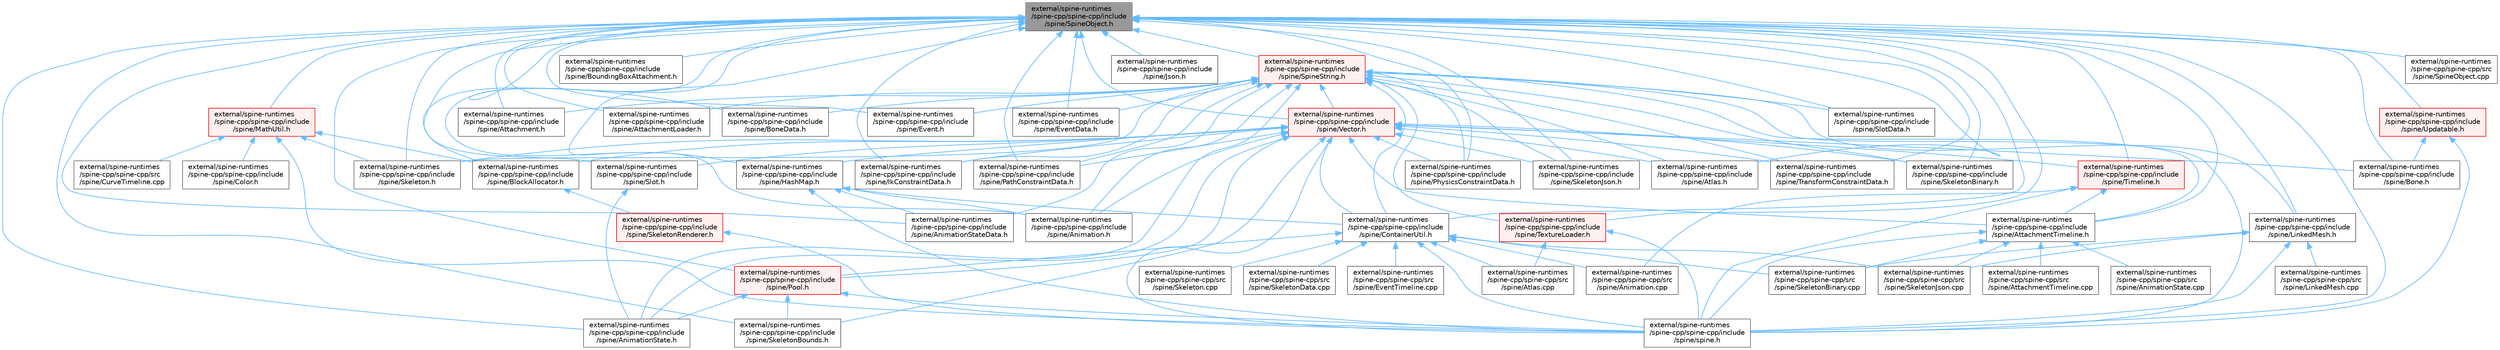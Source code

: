 digraph "external/spine-runtimes/spine-cpp/spine-cpp/include/spine/SpineObject.h"
{
 // LATEX_PDF_SIZE
  bgcolor="transparent";
  edge [fontname=Helvetica,fontsize=10,labelfontname=Helvetica,labelfontsize=10];
  node [fontname=Helvetica,fontsize=10,shape=box,height=0.2,width=0.4];
  Node1 [id="Node000001",label="external/spine-runtimes\l/spine-cpp/spine-cpp/include\l/spine/SpineObject.h",height=0.2,width=0.4,color="gray40", fillcolor="grey60", style="filled", fontcolor="black",tooltip=" "];
  Node1 -> Node2 [id="edge1_Node000001_Node000002",dir="back",color="steelblue1",style="solid",tooltip=" "];
  Node2 [id="Node000002",label="external/spine-runtimes\l/spine-cpp/spine-cpp/include\l/spine/Animation.h",height=0.2,width=0.4,color="grey40", fillcolor="white", style="filled",URL="$p_2spine-cpp_2include_2spine_2_animation_8h.html",tooltip=" "];
  Node1 -> Node3 [id="edge2_Node000001_Node000003",dir="back",color="steelblue1",style="solid",tooltip=" "];
  Node3 [id="Node000003",label="external/spine-runtimes\l/spine-cpp/spine-cpp/include\l/spine/AnimationState.h",height=0.2,width=0.4,color="grey40", fillcolor="white", style="filled",URL="$p_2spine-cpp_2include_2spine_2_animation_state_8h.html",tooltip=" "];
  Node1 -> Node4 [id="edge3_Node000001_Node000004",dir="back",color="steelblue1",style="solid",tooltip=" "];
  Node4 [id="Node000004",label="external/spine-runtimes\l/spine-cpp/spine-cpp/include\l/spine/AnimationStateData.h",height=0.2,width=0.4,color="grey40", fillcolor="white", style="filled",URL="$p_2spine-cpp_2include_2spine_2_animation_state_data_8h.html",tooltip=" "];
  Node1 -> Node5 [id="edge4_Node000001_Node000005",dir="back",color="steelblue1",style="solid",tooltip=" "];
  Node5 [id="Node000005",label="external/spine-runtimes\l/spine-cpp/spine-cpp/include\l/spine/Atlas.h",height=0.2,width=0.4,color="grey40", fillcolor="white", style="filled",URL="$p_2spine-cpp_2include_2spine_2_atlas_8h.html",tooltip=" "];
  Node1 -> Node6 [id="edge5_Node000001_Node000006",dir="back",color="steelblue1",style="solid",tooltip=" "];
  Node6 [id="Node000006",label="external/spine-runtimes\l/spine-cpp/spine-cpp/include\l/spine/Attachment.h",height=0.2,width=0.4,color="grey40", fillcolor="white", style="filled",URL="$p_2spine-cpp_2include_2spine_2_attachment_8h.html",tooltip=" "];
  Node1 -> Node7 [id="edge6_Node000001_Node000007",dir="back",color="steelblue1",style="solid",tooltip=" "];
  Node7 [id="Node000007",label="external/spine-runtimes\l/spine-cpp/spine-cpp/include\l/spine/AttachmentLoader.h",height=0.2,width=0.4,color="grey40", fillcolor="white", style="filled",URL="$p_2spine-cpp_2include_2spine_2_attachment_loader_8h.html",tooltip=" "];
  Node1 -> Node8 [id="edge7_Node000001_Node000008",dir="back",color="steelblue1",style="solid",tooltip=" "];
  Node8 [id="Node000008",label="external/spine-runtimes\l/spine-cpp/spine-cpp/include\l/spine/AttachmentTimeline.h",height=0.2,width=0.4,color="grey40", fillcolor="white", style="filled",URL="$_attachment_timeline_8h.html",tooltip=" "];
  Node8 -> Node9 [id="edge8_Node000008_Node000009",dir="back",color="steelblue1",style="solid",tooltip=" "];
  Node9 [id="Node000009",label="external/spine-runtimes\l/spine-cpp/spine-cpp/include\l/spine/spine.h",height=0.2,width=0.4,color="grey40", fillcolor="white", style="filled",URL="$p_2spine-cpp_2include_2spine_2spine_8h.html",tooltip=" "];
  Node8 -> Node10 [id="edge9_Node000008_Node000010",dir="back",color="steelblue1",style="solid",tooltip=" "];
  Node10 [id="Node000010",label="external/spine-runtimes\l/spine-cpp/spine-cpp/src\l/spine/AnimationState.cpp",height=0.2,width=0.4,color="grey40", fillcolor="white", style="filled",URL="$_animation_state_8cpp.html",tooltip=" "];
  Node8 -> Node11 [id="edge10_Node000008_Node000011",dir="back",color="steelblue1",style="solid",tooltip=" "];
  Node11 [id="Node000011",label="external/spine-runtimes\l/spine-cpp/spine-cpp/src\l/spine/AttachmentTimeline.cpp",height=0.2,width=0.4,color="grey40", fillcolor="white", style="filled",URL="$_attachment_timeline_8cpp.html",tooltip=" "];
  Node8 -> Node12 [id="edge11_Node000008_Node000012",dir="back",color="steelblue1",style="solid",tooltip=" "];
  Node12 [id="Node000012",label="external/spine-runtimes\l/spine-cpp/spine-cpp/src\l/spine/SkeletonBinary.cpp",height=0.2,width=0.4,color="grey40", fillcolor="white", style="filled",URL="$_skeleton_binary_8cpp.html",tooltip=" "];
  Node8 -> Node13 [id="edge12_Node000008_Node000013",dir="back",color="steelblue1",style="solid",tooltip=" "];
  Node13 [id="Node000013",label="external/spine-runtimes\l/spine-cpp/spine-cpp/src\l/spine/SkeletonJson.cpp",height=0.2,width=0.4,color="grey40", fillcolor="white", style="filled",URL="$_skeleton_json_8cpp.html",tooltip=" "];
  Node1 -> Node14 [id="edge13_Node000001_Node000014",dir="back",color="steelblue1",style="solid",tooltip=" "];
  Node14 [id="Node000014",label="external/spine-runtimes\l/spine-cpp/spine-cpp/include\l/spine/BlockAllocator.h",height=0.2,width=0.4,color="grey40", fillcolor="white", style="filled",URL="$_block_allocator_8h.html",tooltip=" "];
  Node14 -> Node15 [id="edge14_Node000014_Node000015",dir="back",color="steelblue1",style="solid",tooltip=" "];
  Node15 [id="Node000015",label="external/spine-runtimes\l/spine-cpp/spine-cpp/include\l/spine/SkeletonRenderer.h",height=0.2,width=0.4,color="red", fillcolor="#FFF0F0", style="filled",URL="$_skeleton_renderer_8h.html",tooltip=" "];
  Node15 -> Node9 [id="edge15_Node000015_Node000009",dir="back",color="steelblue1",style="solid",tooltip=" "];
  Node1 -> Node17 [id="edge16_Node000001_Node000017",dir="back",color="steelblue1",style="solid",tooltip=" "];
  Node17 [id="Node000017",label="external/spine-runtimes\l/spine-cpp/spine-cpp/include\l/spine/Bone.h",height=0.2,width=0.4,color="grey40", fillcolor="white", style="filled",URL="$p_2spine-cpp_2include_2spine_2_bone_8h.html",tooltip=" "];
  Node1 -> Node18 [id="edge17_Node000001_Node000018",dir="back",color="steelblue1",style="solid",tooltip=" "];
  Node18 [id="Node000018",label="external/spine-runtimes\l/spine-cpp/spine-cpp/include\l/spine/BoneData.h",height=0.2,width=0.4,color="grey40", fillcolor="white", style="filled",URL="$p_2spine-cpp_2include_2spine_2_bone_data_8h.html",tooltip=" "];
  Node1 -> Node19 [id="edge18_Node000001_Node000019",dir="back",color="steelblue1",style="solid",tooltip=" "];
  Node19 [id="Node000019",label="external/spine-runtimes\l/spine-cpp/spine-cpp/include\l/spine/BoundingBoxAttachment.h",height=0.2,width=0.4,color="grey40", fillcolor="white", style="filled",URL="$p_2spine-cpp_2include_2spine_2_bounding_box_attachment_8h.html",tooltip=" "];
  Node1 -> Node20 [id="edge19_Node000001_Node000020",dir="back",color="steelblue1",style="solid",tooltip=" "];
  Node20 [id="Node000020",label="external/spine-runtimes\l/spine-cpp/spine-cpp/include\l/spine/ContainerUtil.h",height=0.2,width=0.4,color="grey40", fillcolor="white", style="filled",URL="$_container_util_8h.html",tooltip=" "];
  Node20 -> Node21 [id="edge20_Node000020_Node000021",dir="back",color="steelblue1",style="solid",tooltip=" "];
  Node21 [id="Node000021",label="external/spine-runtimes\l/spine-cpp/spine-cpp/include\l/spine/Pool.h",height=0.2,width=0.4,color="red", fillcolor="#FFF0F0", style="filled",URL="$external_2spine-runtimes_2spine-cpp_2spine-cpp_2include_2spine_2pool_8h.html",tooltip=" "];
  Node21 -> Node3 [id="edge21_Node000021_Node000003",dir="back",color="steelblue1",style="solid",tooltip=" "];
  Node21 -> Node22 [id="edge22_Node000021_Node000022",dir="back",color="steelblue1",style="solid",tooltip=" "];
  Node22 [id="Node000022",label="external/spine-runtimes\l/spine-cpp/spine-cpp/include\l/spine/SkeletonBounds.h",height=0.2,width=0.4,color="grey40", fillcolor="white", style="filled",URL="$p_2spine-cpp_2include_2spine_2_skeleton_bounds_8h.html",tooltip=" "];
  Node21 -> Node9 [id="edge23_Node000021_Node000009",dir="back",color="steelblue1",style="solid",tooltip=" "];
  Node20 -> Node9 [id="edge24_Node000020_Node000009",dir="back",color="steelblue1",style="solid",tooltip=" "];
  Node20 -> Node24 [id="edge25_Node000020_Node000024",dir="back",color="steelblue1",style="solid",tooltip=" "];
  Node24 [id="Node000024",label="external/spine-runtimes\l/spine-cpp/spine-cpp/src\l/spine/Animation.cpp",height=0.2,width=0.4,color="grey40", fillcolor="white", style="filled",URL="$_animation_8cpp.html",tooltip=" "];
  Node20 -> Node25 [id="edge26_Node000020_Node000025",dir="back",color="steelblue1",style="solid",tooltip=" "];
  Node25 [id="Node000025",label="external/spine-runtimes\l/spine-cpp/spine-cpp/src\l/spine/Atlas.cpp",height=0.2,width=0.4,color="grey40", fillcolor="white", style="filled",URL="$_atlas_8cpp.html",tooltip=" "];
  Node20 -> Node26 [id="edge27_Node000020_Node000026",dir="back",color="steelblue1",style="solid",tooltip=" "];
  Node26 [id="Node000026",label="external/spine-runtimes\l/spine-cpp/spine-cpp/src\l/spine/EventTimeline.cpp",height=0.2,width=0.4,color="grey40", fillcolor="white", style="filled",URL="$_event_timeline_8cpp.html",tooltip=" "];
  Node20 -> Node27 [id="edge28_Node000020_Node000027",dir="back",color="steelblue1",style="solid",tooltip=" "];
  Node27 [id="Node000027",label="external/spine-runtimes\l/spine-cpp/spine-cpp/src\l/spine/Skeleton.cpp",height=0.2,width=0.4,color="grey40", fillcolor="white", style="filled",URL="$_skeleton_8cpp.html",tooltip=" "];
  Node20 -> Node12 [id="edge29_Node000020_Node000012",dir="back",color="steelblue1",style="solid",tooltip=" "];
  Node20 -> Node28 [id="edge30_Node000020_Node000028",dir="back",color="steelblue1",style="solid",tooltip=" "];
  Node28 [id="Node000028",label="external/spine-runtimes\l/spine-cpp/spine-cpp/src\l/spine/SkeletonData.cpp",height=0.2,width=0.4,color="grey40", fillcolor="white", style="filled",URL="$_skeleton_data_8cpp.html",tooltip=" "];
  Node20 -> Node13 [id="edge31_Node000020_Node000013",dir="back",color="steelblue1",style="solid",tooltip=" "];
  Node1 -> Node29 [id="edge32_Node000001_Node000029",dir="back",color="steelblue1",style="solid",tooltip=" "];
  Node29 [id="Node000029",label="external/spine-runtimes\l/spine-cpp/spine-cpp/include\l/spine/Event.h",height=0.2,width=0.4,color="grey40", fillcolor="white", style="filled",URL="$external_2spine-runtimes_2spine-cpp_2spine-cpp_2include_2spine_2event_8h.html",tooltip=" "];
  Node1 -> Node30 [id="edge33_Node000001_Node000030",dir="back",color="steelblue1",style="solid",tooltip=" "];
  Node30 [id="Node000030",label="external/spine-runtimes\l/spine-cpp/spine-cpp/include\l/spine/EventData.h",height=0.2,width=0.4,color="grey40", fillcolor="white", style="filled",URL="$p_2spine-cpp_2include_2spine_2_event_data_8h.html",tooltip=" "];
  Node1 -> Node31 [id="edge34_Node000001_Node000031",dir="back",color="steelblue1",style="solid",tooltip=" "];
  Node31 [id="Node000031",label="external/spine-runtimes\l/spine-cpp/spine-cpp/include\l/spine/HashMap.h",height=0.2,width=0.4,color="grey40", fillcolor="white", style="filled",URL="$_hash_map_8h.html",tooltip=" "];
  Node31 -> Node2 [id="edge35_Node000031_Node000002",dir="back",color="steelblue1",style="solid",tooltip=" "];
  Node31 -> Node4 [id="edge36_Node000031_Node000004",dir="back",color="steelblue1",style="solid",tooltip=" "];
  Node31 -> Node20 [id="edge37_Node000031_Node000020",dir="back",color="steelblue1",style="solid",tooltip=" "];
  Node31 -> Node9 [id="edge38_Node000031_Node000009",dir="back",color="steelblue1",style="solid",tooltip=" "];
  Node1 -> Node32 [id="edge39_Node000001_Node000032",dir="back",color="steelblue1",style="solid",tooltip=" "];
  Node32 [id="Node000032",label="external/spine-runtimes\l/spine-cpp/spine-cpp/include\l/spine/IkConstraintData.h",height=0.2,width=0.4,color="grey40", fillcolor="white", style="filled",URL="$p_2spine-cpp_2include_2spine_2_ik_constraint_data_8h.html",tooltip=" "];
  Node1 -> Node33 [id="edge40_Node000001_Node000033",dir="back",color="steelblue1",style="solid",tooltip=" "];
  Node33 [id="Node000033",label="external/spine-runtimes\l/spine-cpp/spine-cpp/include\l/spine/Json.h",height=0.2,width=0.4,color="grey40", fillcolor="white", style="filled",URL="$p_2spine-cpp_2include_2spine_2_json_8h.html",tooltip=" "];
  Node1 -> Node34 [id="edge41_Node000001_Node000034",dir="back",color="steelblue1",style="solid",tooltip=" "];
  Node34 [id="Node000034",label="external/spine-runtimes\l/spine-cpp/spine-cpp/include\l/spine/LinkedMesh.h",height=0.2,width=0.4,color="grey40", fillcolor="white", style="filled",URL="$_linked_mesh_8h.html",tooltip=" "];
  Node34 -> Node9 [id="edge42_Node000034_Node000009",dir="back",color="steelblue1",style="solid",tooltip=" "];
  Node34 -> Node35 [id="edge43_Node000034_Node000035",dir="back",color="steelblue1",style="solid",tooltip=" "];
  Node35 [id="Node000035",label="external/spine-runtimes\l/spine-cpp/spine-cpp/src\l/spine/LinkedMesh.cpp",height=0.2,width=0.4,color="grey40", fillcolor="white", style="filled",URL="$_linked_mesh_8cpp.html",tooltip=" "];
  Node34 -> Node12 [id="edge44_Node000034_Node000012",dir="back",color="steelblue1",style="solid",tooltip=" "];
  Node34 -> Node13 [id="edge45_Node000034_Node000013",dir="back",color="steelblue1",style="solid",tooltip=" "];
  Node1 -> Node36 [id="edge46_Node000001_Node000036",dir="back",color="steelblue1",style="solid",tooltip=" "];
  Node36 [id="Node000036",label="external/spine-runtimes\l/spine-cpp/spine-cpp/include\l/spine/MathUtil.h",height=0.2,width=0.4,color="red", fillcolor="#FFF0F0", style="filled",URL="$_math_util_8h.html",tooltip=" "];
  Node36 -> Node14 [id="edge47_Node000036_Node000014",dir="back",color="steelblue1",style="solid",tooltip=" "];
  Node36 -> Node37 [id="edge48_Node000036_Node000037",dir="back",color="steelblue1",style="solid",tooltip=" "];
  Node37 [id="Node000037",label="external/spine-runtimes\l/spine-cpp/spine-cpp/include\l/spine/Color.h",height=0.2,width=0.4,color="grey40", fillcolor="white", style="filled",URL="$external_2spine-runtimes_2spine-cpp_2spine-cpp_2include_2spine_2color_8h.html",tooltip=" "];
  Node36 -> Node38 [id="edge49_Node000036_Node000038",dir="back",color="steelblue1",style="solid",tooltip=" "];
  Node38 [id="Node000038",label="external/spine-runtimes\l/spine-cpp/spine-cpp/include\l/spine/Skeleton.h",height=0.2,width=0.4,color="grey40", fillcolor="white", style="filled",URL="$p_2spine-cpp_2include_2spine_2_skeleton_8h.html",tooltip=" "];
  Node36 -> Node9 [id="edge50_Node000036_Node000009",dir="back",color="steelblue1",style="solid",tooltip=" "];
  Node36 -> Node39 [id="edge51_Node000036_Node000039",dir="back",color="steelblue1",style="solid",tooltip=" "];
  Node39 [id="Node000039",label="external/spine-runtimes\l/spine-cpp/spine-cpp/src\l/spine/CurveTimeline.cpp",height=0.2,width=0.4,color="grey40", fillcolor="white", style="filled",URL="$_curve_timeline_8cpp.html",tooltip=" "];
  Node1 -> Node43 [id="edge52_Node000001_Node000043",dir="back",color="steelblue1",style="solid",tooltip=" "];
  Node43 [id="Node000043",label="external/spine-runtimes\l/spine-cpp/spine-cpp/include\l/spine/PathConstraintData.h",height=0.2,width=0.4,color="grey40", fillcolor="white", style="filled",URL="$p_2spine-cpp_2include_2spine_2_path_constraint_data_8h.html",tooltip=" "];
  Node1 -> Node44 [id="edge53_Node000001_Node000044",dir="back",color="steelblue1",style="solid",tooltip=" "];
  Node44 [id="Node000044",label="external/spine-runtimes\l/spine-cpp/spine-cpp/include\l/spine/PhysicsConstraintData.h",height=0.2,width=0.4,color="grey40", fillcolor="white", style="filled",URL="$p_2spine-cpp_2include_2spine_2_physics_constraint_data_8h.html",tooltip=" "];
  Node1 -> Node21 [id="edge54_Node000001_Node000021",dir="back",color="steelblue1",style="solid",tooltip=" "];
  Node1 -> Node38 [id="edge55_Node000001_Node000038",dir="back",color="steelblue1",style="solid",tooltip=" "];
  Node1 -> Node45 [id="edge56_Node000001_Node000045",dir="back",color="steelblue1",style="solid",tooltip=" "];
  Node45 [id="Node000045",label="external/spine-runtimes\l/spine-cpp/spine-cpp/include\l/spine/SkeletonBinary.h",height=0.2,width=0.4,color="grey40", fillcolor="white", style="filled",URL="$p_2spine-cpp_2include_2spine_2_skeleton_binary_8h.html",tooltip=" "];
  Node1 -> Node22 [id="edge57_Node000001_Node000022",dir="back",color="steelblue1",style="solid",tooltip=" "];
  Node1 -> Node46 [id="edge58_Node000001_Node000046",dir="back",color="steelblue1",style="solid",tooltip=" "];
  Node46 [id="Node000046",label="external/spine-runtimes\l/spine-cpp/spine-cpp/include\l/spine/SkeletonJson.h",height=0.2,width=0.4,color="grey40", fillcolor="white", style="filled",URL="$p_2spine-cpp_2include_2spine_2_skeleton_json_8h.html",tooltip=" "];
  Node1 -> Node47 [id="edge59_Node000001_Node000047",dir="back",color="steelblue1",style="solid",tooltip=" "];
  Node47 [id="Node000047",label="external/spine-runtimes\l/spine-cpp/spine-cpp/include\l/spine/Slot.h",height=0.2,width=0.4,color="grey40", fillcolor="white", style="filled",URL="$p_2spine-cpp_2include_2spine_2_slot_8h.html",tooltip=" "];
  Node47 -> Node3 [id="edge60_Node000047_Node000003",dir="back",color="steelblue1",style="solid",tooltip=" "];
  Node1 -> Node48 [id="edge61_Node000001_Node000048",dir="back",color="steelblue1",style="solid",tooltip=" "];
  Node48 [id="Node000048",label="external/spine-runtimes\l/spine-cpp/spine-cpp/include\l/spine/SlotData.h",height=0.2,width=0.4,color="grey40", fillcolor="white", style="filled",URL="$p_2spine-cpp_2include_2spine_2_slot_data_8h.html",tooltip=" "];
  Node1 -> Node49 [id="edge62_Node000001_Node000049",dir="back",color="steelblue1",style="solid",tooltip=" "];
  Node49 [id="Node000049",label="external/spine-runtimes\l/spine-cpp/spine-cpp/include\l/spine/SpineString.h",height=0.2,width=0.4,color="red", fillcolor="#FFF0F0", style="filled",URL="$_spine_string_8h.html",tooltip=" "];
  Node49 -> Node2 [id="edge63_Node000049_Node000002",dir="back",color="steelblue1",style="solid",tooltip=" "];
  Node49 -> Node3 [id="edge64_Node000049_Node000003",dir="back",color="steelblue1",style="solid",tooltip=" "];
  Node49 -> Node4 [id="edge65_Node000049_Node000004",dir="back",color="steelblue1",style="solid",tooltip=" "];
  Node49 -> Node5 [id="edge66_Node000049_Node000005",dir="back",color="steelblue1",style="solid",tooltip=" "];
  Node49 -> Node6 [id="edge67_Node000049_Node000006",dir="back",color="steelblue1",style="solid",tooltip=" "];
  Node49 -> Node7 [id="edge68_Node000049_Node000007",dir="back",color="steelblue1",style="solid",tooltip=" "];
  Node49 -> Node8 [id="edge69_Node000049_Node000008",dir="back",color="steelblue1",style="solid",tooltip=" "];
  Node49 -> Node18 [id="edge70_Node000049_Node000018",dir="back",color="steelblue1",style="solid",tooltip=" "];
  Node49 -> Node20 [id="edge71_Node000049_Node000020",dir="back",color="steelblue1",style="solid",tooltip=" "];
  Node49 -> Node29 [id="edge72_Node000049_Node000029",dir="back",color="steelblue1",style="solid",tooltip=" "];
  Node49 -> Node30 [id="edge73_Node000049_Node000030",dir="back",color="steelblue1",style="solid",tooltip=" "];
  Node49 -> Node32 [id="edge74_Node000049_Node000032",dir="back",color="steelblue1",style="solid",tooltip=" "];
  Node49 -> Node34 [id="edge75_Node000049_Node000034",dir="back",color="steelblue1",style="solid",tooltip=" "];
  Node49 -> Node43 [id="edge76_Node000049_Node000043",dir="back",color="steelblue1",style="solid",tooltip=" "];
  Node49 -> Node44 [id="edge77_Node000049_Node000044",dir="back",color="steelblue1",style="solid",tooltip=" "];
  Node49 -> Node38 [id="edge78_Node000049_Node000038",dir="back",color="steelblue1",style="solid",tooltip=" "];
  Node49 -> Node45 [id="edge79_Node000049_Node000045",dir="back",color="steelblue1",style="solid",tooltip=" "];
  Node49 -> Node46 [id="edge80_Node000049_Node000046",dir="back",color="steelblue1",style="solid",tooltip=" "];
  Node49 -> Node48 [id="edge81_Node000049_Node000048",dir="back",color="steelblue1",style="solid",tooltip=" "];
  Node49 -> Node104 [id="edge82_Node000049_Node000104",dir="back",color="steelblue1",style="solid",tooltip=" "];
  Node104 [id="Node000104",label="external/spine-runtimes\l/spine-cpp/spine-cpp/include\l/spine/TextureLoader.h",height=0.2,width=0.4,color="red", fillcolor="#FFF0F0", style="filled",URL="$_texture_loader_8h.html",tooltip=" "];
  Node104 -> Node9 [id="edge83_Node000104_Node000009",dir="back",color="steelblue1",style="solid",tooltip=" "];
  Node104 -> Node25 [id="edge84_Node000104_Node000025",dir="back",color="steelblue1",style="solid",tooltip=" "];
  Node49 -> Node56 [id="edge85_Node000049_Node000056",dir="back",color="steelblue1",style="solid",tooltip=" "];
  Node56 [id="Node000056",label="external/spine-runtimes\l/spine-cpp/spine-cpp/include\l/spine/TransformConstraintData.h",height=0.2,width=0.4,color="grey40", fillcolor="white", style="filled",URL="$p_2spine-cpp_2include_2spine_2_transform_constraint_data_8h.html",tooltip=" "];
  Node49 -> Node107 [id="edge86_Node000049_Node000107",dir="back",color="steelblue1",style="solid",tooltip=" "];
  Node107 [id="Node000107",label="external/spine-runtimes\l/spine-cpp/spine-cpp/include\l/spine/Vector.h",height=0.2,width=0.4,color="red", fillcolor="#FFF0F0", style="filled",URL="$external_2spine-runtimes_2spine-cpp_2spine-cpp_2include_2spine_2vector_8h.html",tooltip=" "];
  Node107 -> Node2 [id="edge87_Node000107_Node000002",dir="back",color="steelblue1",style="solid",tooltip=" "];
  Node107 -> Node3 [id="edge88_Node000107_Node000003",dir="back",color="steelblue1",style="solid",tooltip=" "];
  Node107 -> Node5 [id="edge89_Node000107_Node000005",dir="back",color="steelblue1",style="solid",tooltip=" "];
  Node107 -> Node8 [id="edge90_Node000107_Node000008",dir="back",color="steelblue1",style="solid",tooltip=" "];
  Node107 -> Node14 [id="edge91_Node000107_Node000014",dir="back",color="steelblue1",style="solid",tooltip=" "];
  Node107 -> Node17 [id="edge92_Node000107_Node000017",dir="back",color="steelblue1",style="solid",tooltip=" "];
  Node107 -> Node20 [id="edge93_Node000107_Node000020",dir="back",color="steelblue1",style="solid",tooltip=" "];
  Node107 -> Node31 [id="edge94_Node000107_Node000031",dir="back",color="steelblue1",style="solid",tooltip=" "];
  Node107 -> Node32 [id="edge95_Node000107_Node000032",dir="back",color="steelblue1",style="solid",tooltip=" "];
  Node107 -> Node43 [id="edge96_Node000107_Node000043",dir="back",color="steelblue1",style="solid",tooltip=" "];
  Node107 -> Node44 [id="edge97_Node000107_Node000044",dir="back",color="steelblue1",style="solid",tooltip=" "];
  Node107 -> Node21 [id="edge98_Node000107_Node000021",dir="back",color="steelblue1",style="solid",tooltip=" "];
  Node107 -> Node38 [id="edge99_Node000107_Node000038",dir="back",color="steelblue1",style="solid",tooltip=" "];
  Node107 -> Node45 [id="edge100_Node000107_Node000045",dir="back",color="steelblue1",style="solid",tooltip=" "];
  Node107 -> Node22 [id="edge101_Node000107_Node000022",dir="back",color="steelblue1",style="solid",tooltip=" "];
  Node107 -> Node46 [id="edge102_Node000107_Node000046",dir="back",color="steelblue1",style="solid",tooltip=" "];
  Node107 -> Node47 [id="edge103_Node000107_Node000047",dir="back",color="steelblue1",style="solid",tooltip=" "];
  Node107 -> Node138 [id="edge104_Node000107_Node000138",dir="back",color="steelblue1",style="solid",tooltip=" "];
  Node138 [id="Node000138",label="external/spine-runtimes\l/spine-cpp/spine-cpp/include\l/spine/Timeline.h",height=0.2,width=0.4,color="red", fillcolor="#FFF0F0", style="filled",URL="$_timeline_8h.html",tooltip=" "];
  Node138 -> Node8 [id="edge105_Node000138_Node000008",dir="back",color="steelblue1",style="solid",tooltip=" "];
  Node138 -> Node9 [id="edge106_Node000138_Node000009",dir="back",color="steelblue1",style="solid",tooltip=" "];
  Node138 -> Node24 [id="edge107_Node000138_Node000024",dir="back",color="steelblue1",style="solid",tooltip=" "];
  Node107 -> Node56 [id="edge108_Node000107_Node000056",dir="back",color="steelblue1",style="solid",tooltip=" "];
  Node107 -> Node9 [id="edge109_Node000107_Node000009",dir="back",color="steelblue1",style="solid",tooltip=" "];
  Node49 -> Node9 [id="edge110_Node000049_Node000009",dir="back",color="steelblue1",style="solid",tooltip=" "];
  Node1 -> Node104 [id="edge111_Node000001_Node000104",dir="back",color="steelblue1",style="solid",tooltip=" "];
  Node1 -> Node138 [id="edge112_Node000001_Node000138",dir="back",color="steelblue1",style="solid",tooltip=" "];
  Node1 -> Node56 [id="edge113_Node000001_Node000056",dir="back",color="steelblue1",style="solid",tooltip=" "];
  Node1 -> Node155 [id="edge114_Node000001_Node000155",dir="back",color="steelblue1",style="solid",tooltip=" "];
  Node155 [id="Node000155",label="external/spine-runtimes\l/spine-cpp/spine-cpp/include\l/spine/Updatable.h",height=0.2,width=0.4,color="red", fillcolor="#FFF0F0", style="filled",URL="$_updatable_8h.html",tooltip=" "];
  Node155 -> Node17 [id="edge115_Node000155_Node000017",dir="back",color="steelblue1",style="solid",tooltip=" "];
  Node155 -> Node9 [id="edge116_Node000155_Node000009",dir="back",color="steelblue1",style="solid",tooltip=" "];
  Node1 -> Node107 [id="edge117_Node000001_Node000107",dir="back",color="steelblue1",style="solid",tooltip=" "];
  Node1 -> Node9 [id="edge118_Node000001_Node000009",dir="back",color="steelblue1",style="solid",tooltip=" "];
  Node1 -> Node157 [id="edge119_Node000001_Node000157",dir="back",color="steelblue1",style="solid",tooltip=" "];
  Node157 [id="Node000157",label="external/spine-runtimes\l/spine-cpp/spine-cpp/src\l/spine/SpineObject.cpp",height=0.2,width=0.4,color="grey40", fillcolor="white", style="filled",URL="$_spine_object_8cpp.html",tooltip=" "];
}
